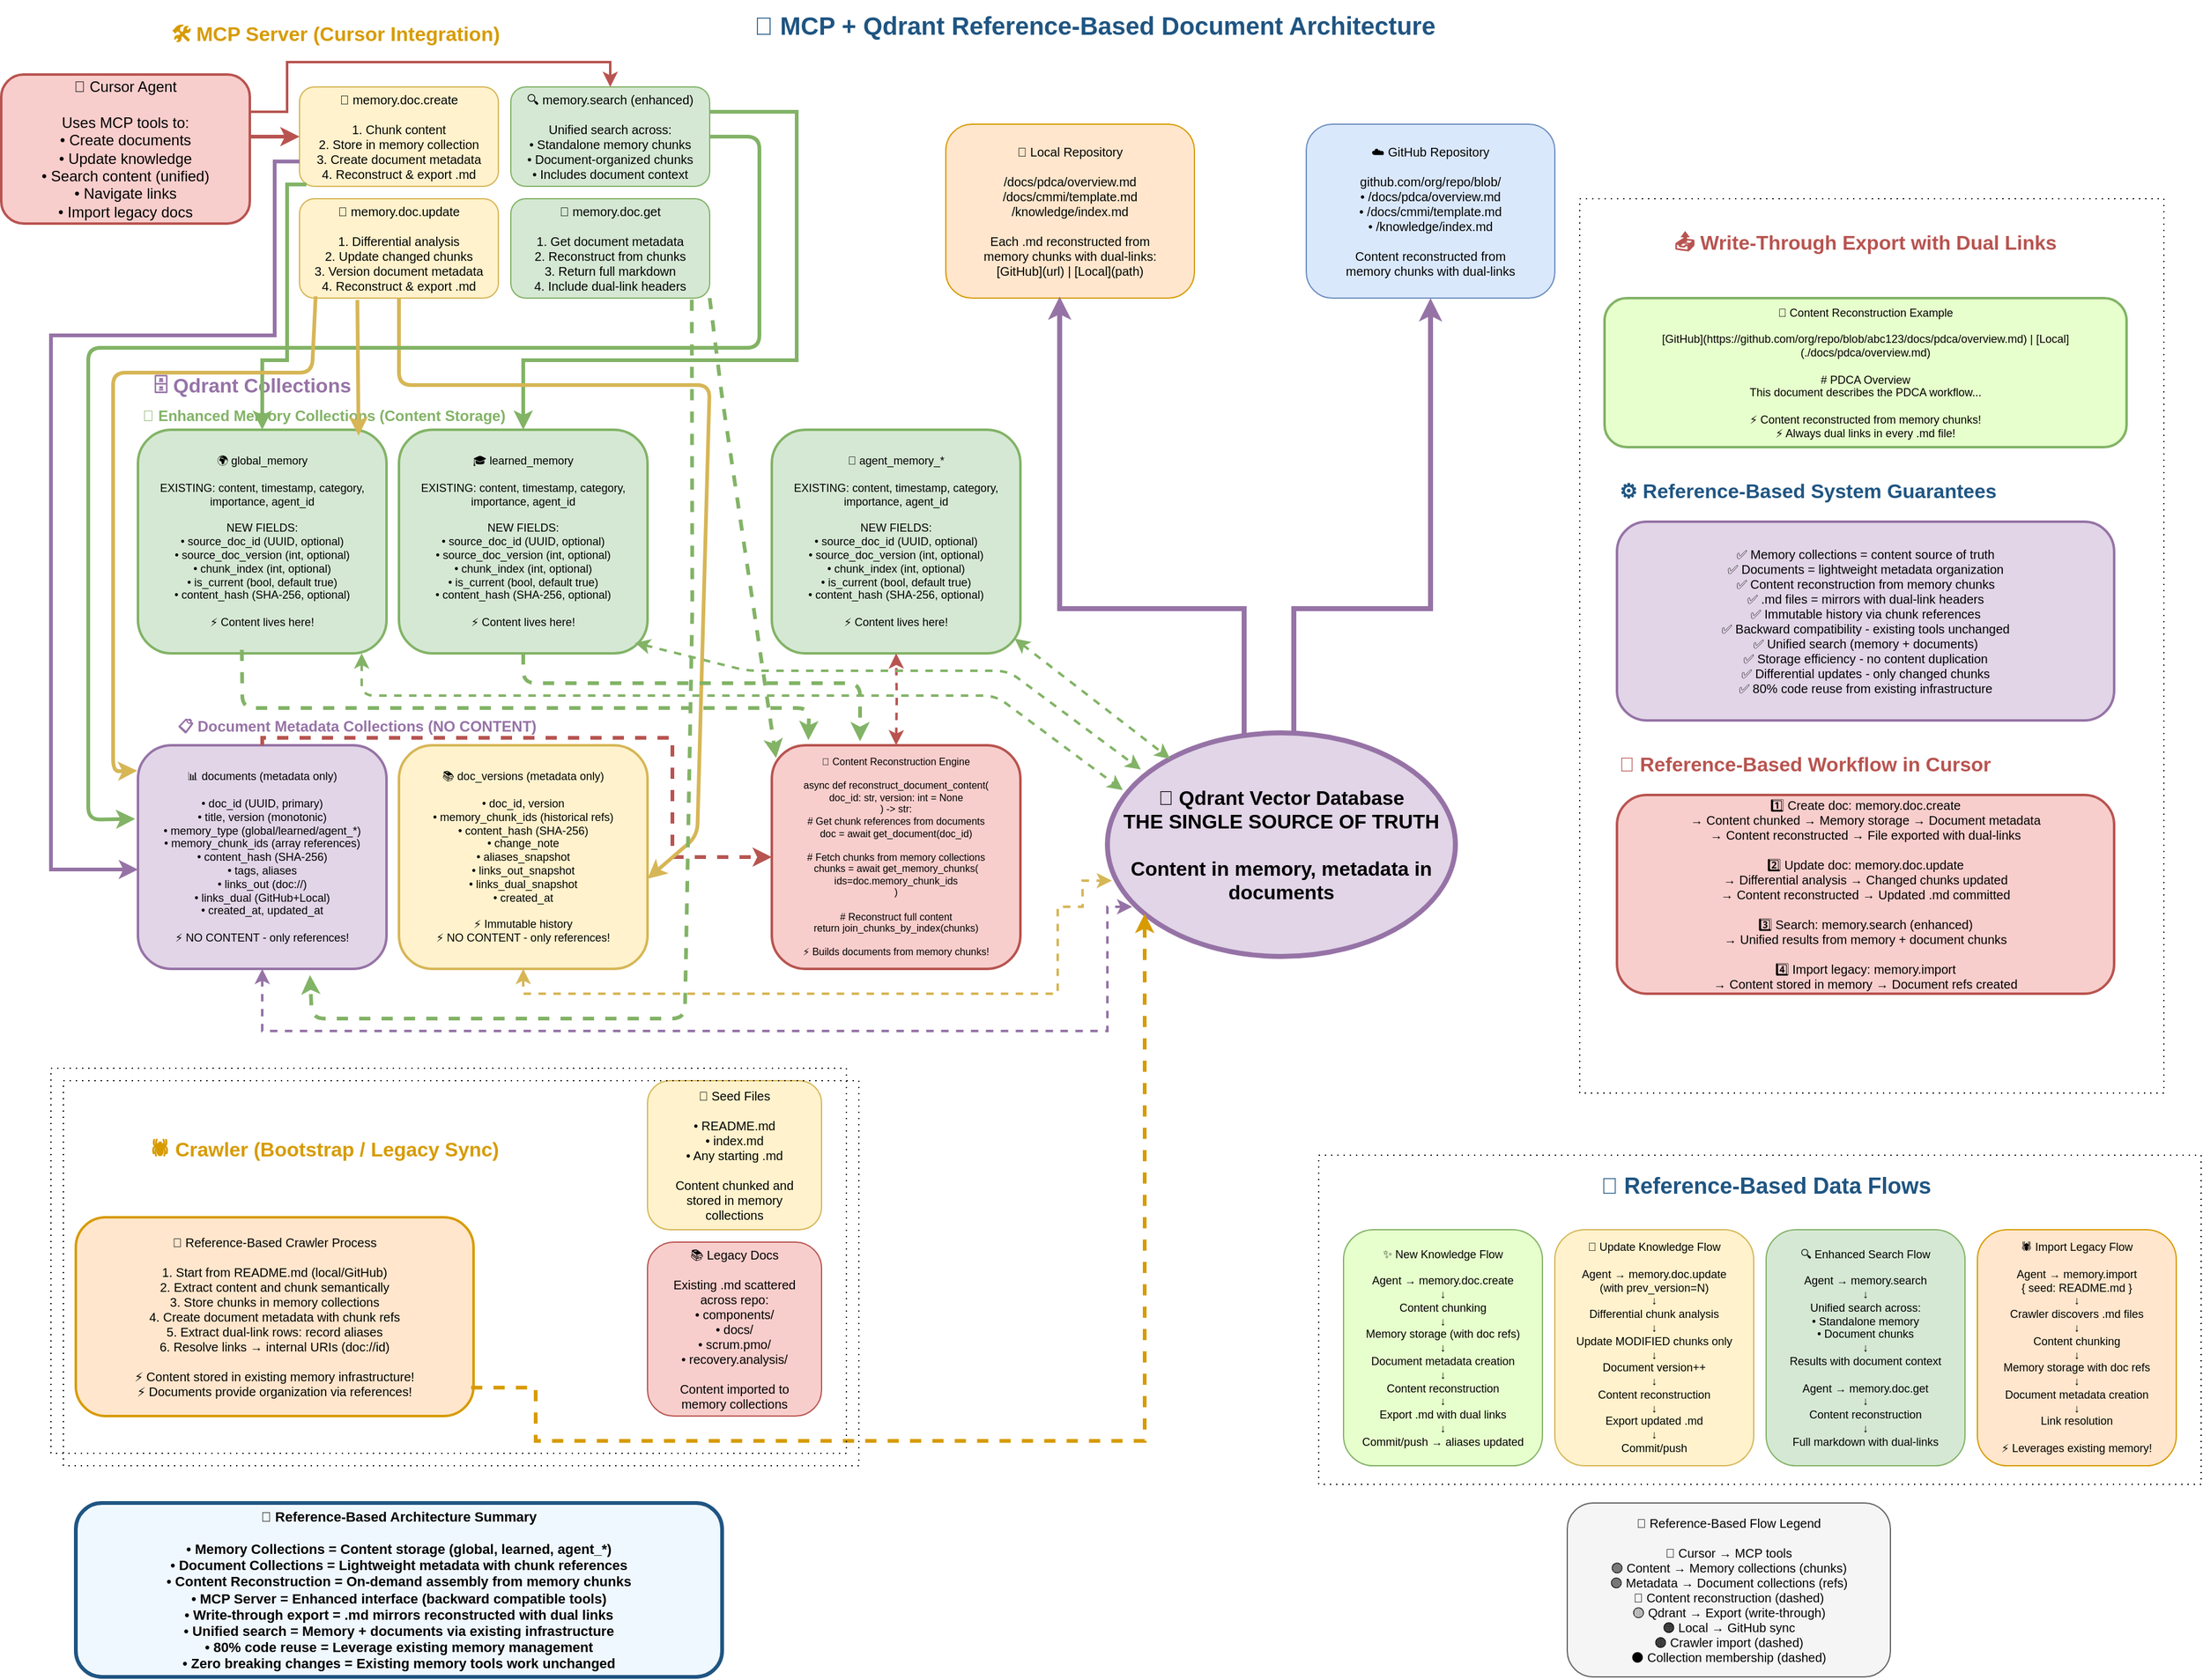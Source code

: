<mxfile>
    <diagram name="MCP + Qdrant Reference-Based Document Architecture" id="mcp-qdrant-ref-arch">
        <mxGraphModel dx="893" dy="597" grid="1" gridSize="10" guides="1" tooltips="1" connect="1" arrows="1" fold="1" page="1" pageScale="1" pageWidth="1800" pageHeight="1400" math="0" shadow="0">
            <root>
                <mxCell id="0"/>
                <mxCell id="1" parent="0"/>
                <mxCell id="title" value="🔄 MCP + Qdrant Reference-Based Document Architecture" style="text;html=1;strokeColor=none;fillColor=none;align=center;verticalAlign=middle;whiteSpace=wrap;rounded=0;fontSize=20;fontStyle=1;fontColor=#1f5582;" parent="1" vertex="1">
                    <mxGeometry x="200" y="10" width="1400" height="40" as="geometry"/>
                </mxCell>
                <mxCell id="qdrant-core" value="🧠 Qdrant Vector Database&lt;br&gt;THE SINGLE SOURCE OF TRUTH&lt;br&gt;&lt;br&gt;Content in memory, metadata in documents" style="ellipse;whiteSpace=wrap;html=1;fontSize=16;fontStyle=1;fillColor=#e1d5e7;strokeColor=#9673a6;strokeWidth=4;" parent="1" vertex="1">
                    <mxGeometry x="910" y="600" width="280" height="180" as="geometry"/>
                </mxCell>
                <mxCell id="collections-title" value="🗄️ Qdrant Collections" style="text;html=1;strokeColor=none;fillColor=none;align=center;verticalAlign=middle;whiteSpace=wrap;rounded=0;fontSize=16;fontStyle=1;fontColor=#9673a6;" parent="1" vertex="1">
                    <mxGeometry x="122" y="305" width="200" height="30" as="geometry"/>
                </mxCell>
                <mxCell id="memory-collections-title" value="💾 Enhanced Memory Collections (Content Storage)" style="text;html=1;strokeColor=none;fillColor=none;align=left;verticalAlign=middle;whiteSpace=wrap;rounded=0;fontSize=12;fontStyle=1;fontColor=#82b366;" parent="1" vertex="1">
                    <mxGeometry x="132" y="335" width="300" height="20" as="geometry"/>
                </mxCell>
                <mxCell id="global-memory-collection" value="🌍 global_memory&lt;br&gt;&lt;br&gt;EXISTING: content, timestamp, category, importance, agent_id&lt;br&gt;&lt;br&gt;NEW FIELDS:&lt;br&gt;• source_doc_id (UUID, optional)&lt;br&gt;• source_doc_version (int, optional)&lt;br&gt;• chunk_index (int, optional)&lt;br&gt;• is_current (bool, default true)&lt;br&gt;• content_hash (SHA-256, optional)&lt;br&gt;&lt;br&gt;⚡ Content lives here!" style="rounded=1;whiteSpace=wrap;html=1;fontSize=9;fillColor=#d5e8d4;strokeColor=#82b366;strokeWidth=2;" parent="1" vertex="1">
                    <mxGeometry x="130" y="356" width="200" height="180" as="geometry"/>
                </mxCell>
                <mxCell id="learned-memory-collection" value="🎓 learned_memory&lt;br&gt;&lt;br&gt;EXISTING: content, timestamp, category, importance, agent_id&lt;br&gt;&lt;br&gt;NEW FIELDS:&lt;br&gt;• source_doc_id (UUID, optional)&lt;br&gt;• source_doc_version (int, optional)&lt;br&gt;• chunk_index (int, optional)&lt;br&gt;• is_current (bool, default true)&lt;br&gt;• content_hash (SHA-256, optional)&lt;br&gt;&lt;br&gt;⚡ Content lives here!" style="rounded=1;whiteSpace=wrap;html=1;fontSize=9;fillColor=#d5e8d4;strokeColor=#82b366;strokeWidth=2;" parent="1" vertex="1">
                    <mxGeometry x="340" y="356" width="200" height="180" as="geometry"/>
                </mxCell>
                <mxCell id="agent-memory-collection" value="🤖 agent_memory_*&lt;br&gt;&lt;br&gt;EXISTING: content, timestamp, category, importance, agent_id&lt;br&gt;&lt;br&gt;NEW FIELDS:&lt;br&gt;• source_doc_id (UUID, optional)&lt;br&gt;• source_doc_version (int, optional)&lt;br&gt;• chunk_index (int, optional)&lt;br&gt;• is_current (bool, default true)&lt;br&gt;• content_hash (SHA-256, optional)&lt;br&gt;&lt;br&gt;⚡ Content lives here!" style="rounded=1;whiteSpace=wrap;html=1;fontSize=9;fillColor=#d5e8d4;strokeColor=#82b366;strokeWidth=2;" parent="1" vertex="1">
                    <mxGeometry x="640" y="356" width="200" height="180" as="geometry"/>
                </mxCell>
                <mxCell id="doc-collections-title" value="📋 Document Metadata Collections (NO CONTENT)" style="text;html=1;strokeColor=none;fillColor=none;align=left;verticalAlign=middle;whiteSpace=wrap;rounded=0;fontSize=12;fontStyle=1;fontColor=#9673a6;" parent="1" vertex="1">
                    <mxGeometry x="160" y="585" width="300" height="20" as="geometry"/>
                </mxCell>
                <mxCell id="documents-collection" value="📊 documents (metadata only)&lt;br&gt;&lt;br&gt;• doc_id (UUID, primary)&lt;br&gt;• title, version (monotonic)&lt;br&gt;• memory_type (global/learned/agent_*)&lt;br&gt;• memory_chunk_ids (array references)&lt;br&gt;• content_hash (SHA-256)&lt;br&gt;• tags, aliases&lt;br&gt;• links_out (doc://&lt;id&gt;)&lt;br&gt;• links_dual (GitHub+Local)&lt;br&gt;• created_at, updated_at&lt;br&gt;&lt;br&gt;⚡ NO CONTENT - only references!" style="rounded=1;whiteSpace=wrap;html=1;fontSize=9;fillColor=#e1d5e7;strokeColor=#9673a6;strokeWidth=2;" parent="1" vertex="1">
                    <mxGeometry x="130" y="610" width="200" height="180" as="geometry"/>
                </mxCell>
                <mxCell id="doc-versions-collection" value="📚 doc_versions (metadata only)&lt;br&gt;&lt;br&gt;• doc_id, version&lt;br&gt;• memory_chunk_ids (historical refs)&lt;br&gt;• content_hash (SHA-256)&lt;br&gt;• change_note&lt;br&gt;• aliases_snapshot&lt;br&gt;• links_out_snapshot&lt;br&gt;• links_dual_snapshot&lt;br&gt;• created_at&lt;br&gt;&lt;br&gt;⚡ Immutable history&lt;br&gt;⚡ NO CONTENT - only references!" style="rounded=1;whiteSpace=wrap;html=1;fontSize=9;fillColor=#fff2cc;strokeColor=#d6b656;strokeWidth=2;" parent="1" vertex="1">
                    <mxGeometry x="340" y="610" width="200" height="180" as="geometry"/>
                </mxCell>
                <mxCell id="reconstruction-engine" value="🔧 Content Reconstruction Engine&lt;br&gt;&lt;br&gt;async def reconstruct_document_content(&lt;br&gt;    doc_id: str, version: int = None&lt;br&gt;) -&gt; str:&lt;br&gt;    # Get chunk references from documents&lt;br&gt;    doc = await get_document(doc_id)&lt;br&gt;    &lt;br&gt;    # Fetch chunks from memory collections&lt;br&gt;    chunks = await get_memory_chunks(&lt;br&gt;        ids=doc.memory_chunk_ids&lt;br&gt;    )&lt;br&gt;    &lt;br&gt;    # Reconstruct full content&lt;br&gt;    return join_chunks_by_index(chunks)&lt;br&gt;&lt;br&gt;⚡ Builds documents from memory chunks!" style="rounded=1;whiteSpace=wrap;html=1;fontSize=8;fillColor=#f8cecc;strokeColor=#b85450;strokeWidth=2;" parent="1" vertex="1">
                    <mxGeometry x="640" y="610" width="200" height="180" as="geometry"/>
                </mxCell>
                <mxCell id="mcp-server-title" value="🛠️ MCP Server (Cursor Integration)" style="text;html=1;strokeColor=none;fillColor=none;align=center;verticalAlign=middle;whiteSpace=wrap;rounded=0;fontSize=16;fontStyle=1;fontColor=#d79b00;" parent="1" vertex="1">
                    <mxGeometry x="89" y="22" width="400" height="30" as="geometry"/>
                </mxCell>
                <mxCell id="cursor-agent" value="🤖 Cursor Agent&lt;br&gt;&lt;br&gt;Uses MCP tools to:&lt;br&gt;• Create documents&lt;br&gt;• Update knowledge&lt;br&gt;• Search content (unified)&lt;br&gt;• Navigate links&lt;br&gt;• Import legacy docs" style="rounded=1;whiteSpace=wrap;html=1;fontSize=12;fillColor=#f8cecc;strokeColor=#b85450;strokeWidth=2;" parent="1" vertex="1">
                    <mxGeometry x="20" y="70" width="200" height="120" as="geometry"/>
                </mxCell>
                <mxCell id="mcp-create" value="📝 memory.doc.create&lt;br&gt;&lt;br&gt;1. Chunk content&lt;br&gt;2. Store in memory collection&lt;br&gt;3. Create document metadata&lt;br&gt;4. Reconstruct &amp; export .md" style="rounded=1;whiteSpace=wrap;html=1;fontSize=10;fillColor=#fff2cc;strokeColor=#d6b656;" parent="1" vertex="1">
                    <mxGeometry x="260" y="80" width="160" height="80" as="geometry"/>
                </mxCell>
                <mxCell id="mcp-update" value="🔄 memory.doc.update&lt;br&gt;&lt;br&gt;1. Differential analysis&lt;br&gt;2. Update changed chunks&lt;br&gt;3. Version document metadata&lt;br&gt;4. Reconstruct &amp; export .md" style="rounded=1;whiteSpace=wrap;html=1;fontSize=10;fillColor=#fff2cc;strokeColor=#d6b656;" parent="1" vertex="1">
                    <mxGeometry x="260" y="170" width="160" height="80" as="geometry"/>
                </mxCell>
                <mxCell id="mcp-search" value="🔍 memory.search (enhanced)&lt;br&gt;&lt;br&gt;Unified search across:&lt;br&gt;• Standalone memory chunks&lt;br&gt;• Document-organized chunks&lt;br&gt;• Includes document context" style="rounded=1;whiteSpace=wrap;html=1;fontSize=10;fillColor=#d5e8d4;strokeColor=#82b366;" parent="1" vertex="1">
                    <mxGeometry x="430" y="80" width="160" height="80" as="geometry"/>
                </mxCell>
                <mxCell id="mcp-get" value="📖 memory.doc.get&lt;br&gt;&lt;br&gt;1. Get document metadata&lt;br&gt;2. Reconstruct from chunks&lt;br&gt;3. Return full markdown&lt;br&gt;4. Include dual-link headers" style="rounded=1;whiteSpace=wrap;html=1;fontSize=10;fillColor=#d5e8d4;strokeColor=#82b366;" parent="1" vertex="1">
                    <mxGeometry x="430" y="170" width="160" height="80" as="geometry"/>
                </mxCell>
                <mxCell id="write-through-title" value="📤 Write-Through Export with Dual Links" style="text;html=1;strokeColor=none;fillColor=none;align=center;verticalAlign=middle;whiteSpace=wrap;rounded=0;fontSize=16;fontStyle=1;fontColor=#b85450;" parent="1" vertex="1">
                    <mxGeometry x="1320" y="190" width="400" height="30" as="geometry"/>
                </mxCell>
                <mxCell id="local-repo" value="📁 Local Repository&lt;br&gt;&lt;br&gt;/docs/pdca/overview.md&lt;br&gt;/docs/cmmi/template.md&lt;br&gt;/knowledge/index.md&lt;br&gt;&lt;br&gt;Each .md reconstructed from&lt;br&gt;memory chunks with dual-links:&lt;br&gt;[GitHub](url) | [Local](path)" style="rounded=1;whiteSpace=wrap;html=1;fontSize=10;fillColor=#ffe6cc;strokeColor=#d79b00;" parent="1" vertex="1">
                    <mxGeometry x="780" y="110" width="200" height="140" as="geometry"/>
                </mxCell>
                <mxCell id="dual-link-example" value="📄 Content Reconstruction Example&lt;br&gt;&lt;br&gt;[GitHub](https://github.com/org/repo/blob/abc123/docs/pdca/overview.md) | [Local](./docs/pdca/overview.md)&lt;br&gt;&lt;br&gt;# PDCA Overview&lt;br&gt;This document describes the PDCA workflow...&lt;br&gt;&lt;br&gt;⚡ Content reconstructed from memory chunks!&lt;br&gt;⚡ Always dual links in every .md file!" style="rounded=1;whiteSpace=wrap;html=1;fontSize=9;fillColor=#e6ffcc;strokeColor=#82b366;strokeWidth=2;" parent="1" vertex="1">
                    <mxGeometry x="1310" y="250" width="420" height="120" as="geometry"/>
                </mxCell>
                <mxCell id="crawler-title" value="🕷️ Crawler (Bootstrap / Legacy Sync)" style="text;html=1;strokeColor=none;fillColor=none;align=center;verticalAlign=middle;whiteSpace=wrap;rounded=0;fontSize=16;fontStyle=1;fontColor=#d79b00;" parent="1" vertex="1">
                    <mxGeometry x="80" y="920" width="400" height="30" as="geometry"/>
                </mxCell>
                <mxCell id="crawler-process" value="🎯 Reference-Based Crawler Process&lt;br&gt;&lt;br&gt;1. Start from README.md (local/GitHub)&lt;br&gt;2. Extract content and chunk semantically&lt;br&gt;3. Store chunks in memory collections&lt;br&gt;4. Create document metadata with chunk refs&lt;br&gt;5. Extract dual-link rows: record aliases&lt;br&gt;6. Resolve links → internal URIs (doc://id)&lt;br&gt;&lt;br&gt;⚡ Content stored in existing memory infrastructure!&lt;br&gt;⚡ Documents provide organization via references!" style="rounded=1;whiteSpace=wrap;html=1;fontSize=10;fillColor=#ffe6cc;strokeColor=#d79b00;strokeWidth=2;" parent="1" vertex="1">
                    <mxGeometry x="80" y="990" width="320" height="160" as="geometry"/>
                </mxCell>
                <mxCell id="seed-files" value="🌱 Seed Files&lt;br&gt;&lt;br&gt;• README.md&lt;br&gt;• index.md&lt;br&gt;• Any starting .md&lt;br&gt;&lt;br&gt;Content chunked and&lt;br&gt;stored in memory&lt;br&gt;collections" style="rounded=1;whiteSpace=wrap;html=1;fontSize=10;fillColor=#fff2cc;strokeColor=#d6b656;" parent="1" vertex="1">
                    <mxGeometry x="540" y="880" width="140" height="120" as="geometry"/>
                </mxCell>
                <mxCell id="legacy-docs" value="📚 Legacy Docs&lt;br&gt;&lt;br&gt;Existing .md scattered&lt;br&gt;across repo:&lt;br&gt;• components/&lt;br&gt;• docs/&lt;br&gt;• scrum.pmo/&lt;br&gt;• recovery.analysis/&lt;br&gt;&lt;br&gt;Content imported to&lt;br&gt;memory collections" style="rounded=1;whiteSpace=wrap;html=1;fontSize=10;fillColor=#f8cecc;strokeColor=#b85450;" parent="1" vertex="1">
                    <mxGeometry x="540" y="1010" width="140" height="140" as="geometry"/>
                </mxCell>
                <mxCell id="data-flows-title" value="🔄 Reference-Based Data Flows" style="text;html=1;strokeColor=none;fillColor=none;align=center;verticalAlign=middle;whiteSpace=wrap;rounded=0;fontSize=18;fontStyle=1;fontColor=#1f5582;" parent="1" vertex="1">
                    <mxGeometry x="1290" y="950" width="300" height="30" as="geometry"/>
                </mxCell>
                <mxCell id="new-knowledge-flow" value="✨ New Knowledge Flow&lt;br&gt;&lt;br&gt;Agent → memory.doc.create&lt;br&gt;↓&lt;br&gt;Content chunking&lt;br&gt;↓&lt;br&gt;Memory storage (with doc refs)&lt;br&gt;↓&lt;br&gt;Document metadata creation&lt;br&gt;↓&lt;br&gt;Content reconstruction&lt;br&gt;↓&lt;br&gt;Export .md with dual links&lt;br&gt;↓&lt;br&gt;Commit/push → aliases updated" style="rounded=1;whiteSpace=wrap;html=1;fontSize=9;fillColor=#e6ffcc;strokeColor=#82b366;" parent="1" vertex="1">
                    <mxGeometry x="1100" y="1000" width="160" height="190" as="geometry"/>
                </mxCell>
                <mxCell id="update-knowledge-flow" value="🔄 Update Knowledge Flow&lt;br&gt;&lt;br&gt;Agent → memory.doc.update&lt;br&gt;(with prev_version=N)&lt;br&gt;↓&lt;br&gt;Differential chunk analysis&lt;br&gt;↓&lt;br&gt;Update MODIFIED chunks only&lt;br&gt;↓&lt;br&gt;Document version++&lt;br&gt;↓&lt;br&gt;Content reconstruction&lt;br&gt;↓&lt;br&gt;Export updated .md&lt;br&gt;↓&lt;br&gt;Commit/push" style="rounded=1;whiteSpace=wrap;html=1;fontSize=9;fillColor=#fff2cc;strokeColor=#d6b656;" parent="1" vertex="1">
                    <mxGeometry x="1270" y="1000" width="160" height="190" as="geometry"/>
                </mxCell>
                <mxCell id="retrieve-knowledge-flow" value="🔍 Enhanced Search Flow&lt;br&gt;&lt;br&gt;Agent → memory.search&lt;br&gt;↓&lt;br&gt;Unified search across:&lt;br&gt;• Standalone memory&lt;br&gt;• Document chunks&lt;br&gt;↓&lt;br&gt;Results with document context&lt;br&gt;&lt;br&gt;Agent → memory.doc.get&lt;br&gt;↓&lt;br&gt;Content reconstruction&lt;br&gt;↓&lt;br&gt;Full markdown with dual-links" style="rounded=1;whiteSpace=wrap;html=1;fontSize=9;fillColor=#d5e8d4;strokeColor=#82b366;" parent="1" vertex="1">
                    <mxGeometry x="1440" y="1000" width="160" height="190" as="geometry"/>
                </mxCell>
                <mxCell id="import-legacy-flow" value="🕷️ Import Legacy Flow&lt;br&gt;&lt;br&gt;Agent → memory.import&lt;br&gt;{ seed: README.md }&lt;br&gt;↓&lt;br&gt;Crawler discovers .md files&lt;br&gt;↓&lt;br&gt;Content chunking&lt;br&gt;↓&lt;br&gt;Memory storage with doc refs&lt;br&gt;↓&lt;br&gt;Document metadata creation&lt;br&gt;↓&lt;br&gt;Link resolution&lt;br&gt;&lt;br&gt;⚡ Leverages existing memory!" style="rounded=1;whiteSpace=wrap;html=1;fontSize=9;fillColor=#ffe6cc;strokeColor=#d79b00;" parent="1" vertex="1">
                    <mxGeometry x="1610" y="1000" width="160" height="190" as="geometry"/>
                </mxCell>
                <mxCell id="guarantees-title" value="⚙️ Reference-Based System Guarantees" style="text;html=1;strokeColor=none;fillColor=none;align=left;verticalAlign=middle;whiteSpace=wrap;rounded=0;fontSize=16;fontStyle=1;fontColor=#1f5582;" parent="1" vertex="1">
                    <mxGeometry x="1320" y="390" width="350" height="30" as="geometry"/>
                </mxCell>
                <mxCell id="guarantees-list" value="✅ Memory collections = content source of truth&lt;br&gt;✅ Documents = lightweight metadata organization&lt;br&gt;✅ Content reconstruction from memory chunks&lt;br&gt;✅ .md files = mirrors with dual-link headers&lt;br&gt;✅ Immutable history via chunk references&lt;br&gt;✅ Backward compatibility - existing tools unchanged&lt;br&gt;✅ Unified search (memory + documents)&lt;br&gt;✅ Storage efficiency - no content duplication&lt;br&gt;✅ Differential updates - only changed chunks&lt;br&gt;✅ 80% code reuse from existing infrastructure" style="rounded=1;whiteSpace=wrap;html=1;fontSize=10;fillColor=#e1d5e7;strokeColor=#9673a6;strokeWidth=2;" parent="1" vertex="1">
                    <mxGeometry x="1320" y="430" width="400" height="160" as="geometry"/>
                </mxCell>
                <mxCell id="typical-workflow-title" value="🚀 Reference-Based Workflow in Cursor" style="text;html=1;strokeColor=none;fillColor=none;align=left;verticalAlign=middle;whiteSpace=wrap;rounded=0;fontSize=16;fontStyle=1;fontColor=#b85450;" parent="1" vertex="1">
                    <mxGeometry x="1320" y="610" width="350" height="30" as="geometry"/>
                </mxCell>
                <mxCell id="workflow-steps" value="1️⃣ Create doc: memory.doc.create&lt;br&gt;   → Content chunked → Memory storage → Document metadata&lt;br&gt;   → Content reconstructed → File exported with dual-links&lt;br&gt;&lt;br&gt;2️⃣ Update doc: memory.doc.update&lt;br&gt;   → Differential analysis → Changed chunks updated&lt;br&gt;   → Content reconstructed → Updated .md committed&lt;br&gt;&lt;br&gt;3️⃣ Search: memory.search (enhanced)&lt;br&gt;   → Unified results from memory + document chunks&lt;br&gt;&lt;br&gt;4️⃣ Import legacy: memory.import&lt;br&gt;   → Content stored in memory → Document refs created" style="rounded=1;whiteSpace=wrap;html=1;fontSize=10;fillColor=#f8cecc;strokeColor=#b85450;strokeWidth=2;" parent="1" vertex="1">
                    <mxGeometry x="1320" y="650" width="400" height="160" as="geometry"/>
                </mxCell>
                <mxCell id="flow-cursor-to-create" style="edgeStyle=orthogonalEdgeStyle;rounded=0;orthogonalLoop=1;jettySize=auto;html=1;strokeColor=#b85450;strokeWidth=3;" parent="1" source="cursor-agent" target="mcp-create" edge="1">
                    <mxGeometry relative="1" as="geometry">
                        <Array as="points">
                            <mxPoint x="230" y="120"/>
                            <mxPoint x="230" y="120"/>
                        </Array>
                    </mxGeometry>
                </mxCell>
                <mxCell id="flow-cursor-to-search" style="edgeStyle=orthogonalEdgeStyle;rounded=0;orthogonalLoop=1;jettySize=auto;html=1;strokeColor=#b85450;strokeWidth=2;" parent="1" source="cursor-agent" target="mcp-search" edge="1">
                    <mxGeometry relative="1" as="geometry">
                        <Array as="points">
                            <mxPoint x="250" y="100"/>
                            <mxPoint x="250" y="60"/>
                            <mxPoint x="510" y="60"/>
                        </Array>
                    </mxGeometry>
                </mxCell>
                <mxCell id="flow-create-to-memory" style="edgeStyle=orthogonalEdgeStyle;rounded=0;orthogonalLoop=1;jettySize=auto;html=1;strokeColor=#82b366;strokeWidth=3;exitX=0.035;exitY=0.981;exitDx=0;exitDy=0;exitPerimeter=0;" parent="1" source="mcp-create" target="global-memory-collection" edge="1">
                    <mxGeometry relative="1" as="geometry">
                        <Array as="points">
                            <mxPoint x="250" y="158"/>
                            <mxPoint x="250" y="300"/>
                            <mxPoint x="230" y="300"/>
                        </Array>
                    </mxGeometry>
                </mxCell>
                <mxCell id="flow-create-to-docs" style="edgeStyle=orthogonalEdgeStyle;rounded=0;orthogonalLoop=1;jettySize=auto;html=1;strokeColor=#9673a6;strokeWidth=3;" parent="1" source="mcp-create" target="documents-collection" edge="1">
                    <mxGeometry relative="1" as="geometry">
                        <Array as="points">
                            <mxPoint x="240" y="140"/>
                            <mxPoint x="240" y="280"/>
                            <mxPoint x="60" y="280"/>
                            <mxPoint x="60" y="710"/>
                        </Array>
                    </mxGeometry>
                </mxCell>
                <mxCell id="flow-search-to-memory" style="edgeStyle=orthogonalEdgeStyle;rounded=0;orthogonalLoop=1;jettySize=auto;html=1;strokeColor=#82b366;strokeWidth=3;" parent="1" source="mcp-search" target="learned-memory-collection" edge="1">
                    <mxGeometry relative="1" as="geometry">
                        <Array as="points">
                            <mxPoint x="660" y="100"/>
                            <mxPoint x="660" y="300"/>
                            <mxPoint x="440" y="300"/>
                        </Array>
                    </mxGeometry>
                </mxCell>
                <mxCell id="flow-reconstruction" style="edgeStyle=orthogonalEdgeStyle;rounded=0;orthogonalLoop=1;jettySize=auto;html=1;strokeColor=#b85450;strokeWidth=3;dashed=1;" parent="1" source="documents-collection" target="reconstruction-engine" edge="1">
                    <mxGeometry relative="1" as="geometry">
                        <Array as="points">
                            <mxPoint x="230" y="604"/>
                            <mxPoint x="560" y="604"/>
                            <mxPoint x="560" y="700"/>
                        </Array>
                    </mxGeometry>
                </mxCell>
                <mxCell id="flow-reconstruction-to-memory" style="edgeStyle=orthogonalEdgeStyle;rounded=0;orthogonalLoop=1;jettySize=auto;html=1;strokeColor=#b85450;strokeWidth=2;dashed=1;startArrow=classic;startFill=1;entryX=0.5;entryY=1;entryDx=0;entryDy=0;" parent="1" edge="1" target="agent-memory-collection">
                    <mxGeometry relative="1" as="geometry">
                        <Array as="points"/>
                        <mxPoint x="740.0" y="610" as="sourcePoint"/>
                        <mxPoint x="740.0" y="570" as="targetPoint"/>
                    </mxGeometry>
                </mxCell>
                <mxCell id="flow-crawler-to-qdrant" style="edgeStyle=orthogonalEdgeStyle;rounded=0;orthogonalLoop=1;jettySize=auto;html=1;strokeColor=#d79b00;strokeWidth=3;dashed=1;exitX=0.994;exitY=0.857;exitDx=0;exitDy=0;exitPerimeter=0;" parent="1" source="crawler-process" target="qdrant-core" edge="1">
                    <mxGeometry relative="1" as="geometry">
                        <Array as="points">
                            <mxPoint x="450" y="1127"/>
                            <mxPoint x="450" y="1170"/>
                            <mxPoint x="940" y="1170"/>
                        </Array>
                    </mxGeometry>
                </mxCell>
                <mxCell id="collections-to-core4" style="edgeStyle=orthogonalEdgeStyle;rounded=0;orthogonalLoop=1;jettySize=auto;html=1;strokeColor=#9673a6;strokeWidth=2;dashed=1;startArrow=classic;startFill=1;" parent="1" source="documents-collection" edge="1">
                    <mxGeometry relative="1" as="geometry">
                        <Array as="points">
                            <mxPoint x="230" y="840"/>
                            <mxPoint x="910" y="840"/>
                            <mxPoint x="910" y="740"/>
                        </Array>
                        <mxPoint x="930" y="740" as="targetPoint"/>
                    </mxGeometry>
                </mxCell>
                <mxCell id="collections-to-core5" style="edgeStyle=orthogonalEdgeStyle;rounded=0;orthogonalLoop=1;jettySize=auto;html=1;strokeColor=#d6b656;strokeWidth=2;dashed=1;entryX=0.013;entryY=0.661;entryDx=0;entryDy=0;entryPerimeter=0;startArrow=classic;startFill=1;" parent="1" source="doc-versions-collection" target="qdrant-core" edge="1">
                    <mxGeometry relative="1" as="geometry">
                        <Array as="points">
                            <mxPoint x="440" y="810"/>
                            <mxPoint x="870" y="810"/>
                            <mxPoint x="870" y="740"/>
                            <mxPoint x="890" y="740"/>
                            <mxPoint x="890" y="719"/>
                        </Array>
                        <mxPoint x="910" y="720" as="targetPoint"/>
                    </mxGeometry>
                </mxCell>
                <mxCell id="export-flow1" style="edgeStyle=orthogonalEdgeStyle;rounded=0;orthogonalLoop=1;jettySize=auto;html=1;strokeColor=#9673a6;strokeWidth=4;" parent="1" source="qdrant-core" target="github-repo" edge="1">
                    <mxGeometry relative="1" as="geometry">
                        <Array as="points">
                            <mxPoint x="1060" y="500"/>
                            <mxPoint x="1170" y="500"/>
                        </Array>
                        <mxPoint x="1050" y="600" as="sourcePoint"/>
                        <mxPoint x="1140" y="180" as="targetPoint"/>
                    </mxGeometry>
                </mxCell>
                <mxCell id="github-repo" value="☁️ GitHub Repository&lt;br&gt;&lt;br&gt;github.com/org/repo/blob/&lt;br&gt;• /docs/pdca/overview.md&lt;br&gt;• /docs/cmmi/template.md&lt;br&gt;• /knowledge/index.md&lt;br&gt;&lt;br&gt;Content reconstructed from&lt;br&gt;memory chunks with dual-links" style="rounded=1;whiteSpace=wrap;html=1;fontSize=10;fillColor=#dae8fc;strokeColor=#6c8ebf;" parent="1" vertex="1">
                    <mxGeometry x="1070" y="110" width="200" height="140" as="geometry"/>
                </mxCell>
                <mxCell id="export-flow2" style="edgeStyle=orthogonalEdgeStyle;rounded=0;orthogonalLoop=1;jettySize=auto;html=1;strokeColor=#9673a6;strokeWidth=4;entryX=0.458;entryY=0.991;entryDx=0;entryDy=0;entryPerimeter=0;" parent="1" target="local-repo" edge="1">
                    <mxGeometry relative="1" as="geometry">
                        <Array as="points">
                            <mxPoint x="1020" y="500"/>
                            <mxPoint x="872" y="500"/>
                        </Array>
                        <mxPoint x="1020" y="601" as="sourcePoint"/>
                        <mxPoint x="1130" y="251" as="targetPoint"/>
                    </mxGeometry>
                </mxCell>
                <mxCell id="architecture-summary" value="🎯 Reference-Based Architecture Summary&lt;br&gt;&lt;br&gt;• Memory Collections = Content storage (global, learned, agent_*)&lt;br&gt;• Document Collections = Lightweight metadata with chunk references&lt;br&gt;• Content Reconstruction = On-demand assembly from memory chunks&lt;br&gt;• MCP Server = Enhanced interface (backward compatible tools)&lt;br&gt;• Write-through export = .md mirrors reconstructed with dual links&lt;br&gt;• Unified search = Memory + documents via existing infrastructure&lt;br&gt;• 80% code reuse = Leverage existing memory management&lt;br&gt;• Zero breaking changes = Existing memory tools work unchanged" style="rounded=1;whiteSpace=wrap;html=1;fontSize=11;fillColor=#f0f8ff;strokeColor=#1f5582;strokeWidth=3;fontStyle=1;" parent="1" vertex="1">
                    <mxGeometry x="80" y="1220" width="520" height="140" as="geometry"/>
                </mxCell>
                <mxCell id="flow-legend" value="🎨 Reference-Based Flow Legend&lt;br&gt;&lt;br&gt;🔴 Cursor → MCP tools&lt;br&gt;🟢 Content → Memory collections (chunks)&lt;br&gt;🟣 Metadata → Document collections (refs)&lt;br&gt;🔵 Content reconstruction (dashed)&lt;br&gt;🟡 Qdrant → Export (write-through)&lt;br&gt;🟠 Local → GitHub sync&lt;br&gt;🟤 Crawler import (dashed)&lt;br&gt;⚫ Collection membership (dashed)" style="rounded=1;whiteSpace=wrap;html=1;fontSize=10;fillColor=#f5f5f5;strokeColor=#666666;" parent="1" vertex="1">
                    <mxGeometry x="1280" y="1220" width="260" height="140" as="geometry"/>
                </mxCell>
                <mxCell id="section-crawler" value="" style="rounded=0;whiteSpace=wrap;html=1;fillColor=none;dashed=1;dashPattern=1 4;" parent="1" vertex="1">
                    <mxGeometry x="60" y="870" width="640" height="310" as="geometry"/>
                </mxCell>
                <mxCell id="section-flows" value="" style="rounded=0;whiteSpace=wrap;html=1;fillColor=none;dashed=1;dashPattern=1 4;" parent="1" vertex="1">
                    <mxGeometry x="1080" y="940" width="710" height="265" as="geometry"/>
                </mxCell>
                <mxCell id="section-export" value="" style="rounded=0;whiteSpace=wrap;html=1;fillColor=none;dashed=1;dashPattern=1 4;" parent="1" vertex="1">
                    <mxGeometry x="1290" y="170" width="470" height="720" as="geometry"/>
                </mxCell>
                <mxCell id="2" value="" style="endArrow=classic;html=1;exitX=0.977;exitY=0.934;exitDx=0;exitDy=0;exitPerimeter=0;strokeWidth=2;fillColor=#d5e8d4;strokeColor=#82b366;dashed=1;startArrow=classic;startFill=1;" parent="1" source="agent-memory-collection" target="qdrant-core" edge="1">
                    <mxGeometry width="50" height="50" relative="1" as="geometry">
                        <mxPoint x="900" y="570" as="sourcePoint"/>
                        <mxPoint x="950" y="520" as="targetPoint"/>
                    </mxGeometry>
                </mxCell>
                <mxCell id="3" value="" style="endArrow=classic;html=1;exitX=0.977;exitY=0.934;exitDx=0;exitDy=0;exitPerimeter=0;strokeWidth=2;fillColor=#d5e8d4;strokeColor=#82b366;dashed=1;entryX=0.096;entryY=0.164;entryDx=0;entryDy=0;entryPerimeter=0;startArrow=classic;startFill=1;" parent="1" target="qdrant-core" edge="1">
                    <mxGeometry width="50" height="50" relative="1" as="geometry">
                        <mxPoint x="530" y="527.5" as="sourcePoint"/>
                        <mxPoint x="655" y="624.5" as="targetPoint"/>
                        <Array as="points">
                            <mxPoint x="620" y="550"/>
                            <mxPoint x="830" y="550"/>
                        </Array>
                    </mxGeometry>
                </mxCell>
                <mxCell id="4" value="" style="endArrow=classic;html=1;exitX=0.977;exitY=0.934;exitDx=0;exitDy=0;exitPerimeter=0;strokeWidth=2;fillColor=#d5e8d4;strokeColor=#82b366;dashed=1;entryX=0.044;entryY=0.256;entryDx=0;entryDy=0;entryPerimeter=0;startArrow=classic;startFill=1;" parent="1" target="qdrant-core" edge="1">
                    <mxGeometry width="50" height="50" relative="1" as="geometry">
                        <mxPoint x="310" y="536" as="sourcePoint"/>
                        <mxPoint x="717" y="638.5" as="targetPoint"/>
                        <Array as="points">
                            <mxPoint x="310" y="570"/>
                            <mxPoint x="820" y="570"/>
                        </Array>
                    </mxGeometry>
                </mxCell>
                <mxCell id="7" value="" style="endArrow=classic;html=1;exitX=0.5;exitY=1;exitDx=0;exitDy=0;entryX=1;entryY=0.597;entryDx=0;entryDy=0;entryPerimeter=0;fillColor=#fff2cc;strokeColor=#d6b656;strokeWidth=3;" edge="1" parent="1" source="mcp-update" target="doc-versions-collection">
                    <mxGeometry width="50" height="50" relative="1" as="geometry">
                        <mxPoint x="340" y="350" as="sourcePoint"/>
                        <mxPoint x="390" y="300" as="targetPoint"/>
                        <Array as="points">
                            <mxPoint x="340" y="320"/>
                            <mxPoint x="590" y="320"/>
                            <mxPoint x="580" y="683"/>
                        </Array>
                    </mxGeometry>
                </mxCell>
                <mxCell id="8" value="" style="endArrow=classic;html=1;exitX=0.91;exitY=1.016;exitDx=0;exitDy=0;exitPerimeter=0;entryX=0.692;entryY=1.028;entryDx=0;entryDy=0;entryPerimeter=0;dashed=1;fillColor=#d5e8d4;strokeColor=#82b366;strokeWidth=3;" edge="1" parent="1" source="mcp-get" target="documents-collection">
                    <mxGeometry width="50" height="50" relative="1" as="geometry">
                        <mxPoint x="410" y="500" as="sourcePoint"/>
                        <mxPoint x="460" y="450" as="targetPoint"/>
                        <Array as="points">
                            <mxPoint x="576" y="500"/>
                            <mxPoint x="570" y="830"/>
                            <mxPoint x="270" y="830"/>
                        </Array>
                    </mxGeometry>
                </mxCell>
                <mxCell id="9" value="" style="endArrow=classic;html=1;exitX=1;exitY=1;exitDx=0;exitDy=0;entryX=0.017;entryY=0.057;entryDx=0;entryDy=0;entryPerimeter=0;strokeWidth=3;dashed=1;fillColor=#d5e8d4;strokeColor=#82b366;" edge="1" parent="1" source="mcp-get" target="reconstruction-engine">
                    <mxGeometry width="50" height="50" relative="1" as="geometry">
                        <mxPoint x="410" y="600" as="sourcePoint"/>
                        <mxPoint x="460" y="550" as="targetPoint"/>
                        <Array as="points">
                            <mxPoint x="600" y="330"/>
                        </Array>
                    </mxGeometry>
                </mxCell>
                <mxCell id="10" value="" style="endArrow=classic;html=1;exitX=1;exitY=0.5;exitDx=0;exitDy=0;entryX=-0.011;entryY=0.329;entryDx=0;entryDy=0;entryPerimeter=0;strokeWidth=3;fillColor=#d5e8d4;strokeColor=#82b366;" edge="1" parent="1" source="mcp-search" target="documents-collection">
                    <mxGeometry width="50" height="50" relative="1" as="geometry">
                        <mxPoint x="480" y="520" as="sourcePoint"/>
                        <mxPoint x="530" y="470" as="targetPoint"/>
                        <Array as="points">
                            <mxPoint x="630" y="120"/>
                            <mxPoint x="630" y="210"/>
                            <mxPoint x="630" y="290"/>
                            <mxPoint x="90" y="290"/>
                            <mxPoint x="90" y="670"/>
                        </Array>
                    </mxGeometry>
                </mxCell>
                <mxCell id="11" value="" style="endArrow=classic;html=1;exitX=0.418;exitY=0.984;exitDx=0;exitDy=0;exitPerimeter=0;entryX=0.147;entryY=-0.023;entryDx=0;entryDy=0;entryPerimeter=0;fillColor=#d5e8d4;strokeColor=#82b366;dashed=1;strokeWidth=3;" edge="1" parent="1" source="global-memory-collection" target="reconstruction-engine">
                    <mxGeometry width="50" height="50" relative="1" as="geometry">
                        <mxPoint x="300" y="600" as="sourcePoint"/>
                        <mxPoint x="350" y="550" as="targetPoint"/>
                        <Array as="points">
                            <mxPoint x="214" y="580"/>
                            <mxPoint x="670" y="580"/>
                        </Array>
                    </mxGeometry>
                </mxCell>
                <mxCell id="12" value="" style="endArrow=classic;html=1;exitX=0.5;exitY=1;exitDx=0;exitDy=0;entryX=0.355;entryY=-0.018;entryDx=0;entryDy=0;entryPerimeter=0;fillColor=#d5e8d4;strokeColor=#82b366;strokeWidth=3;dashed=1;" edge="1" parent="1" source="learned-memory-collection" target="reconstruction-engine">
                    <mxGeometry width="50" height="50" relative="1" as="geometry">
                        <mxPoint x="300" y="600" as="sourcePoint"/>
                        <mxPoint x="350" y="550" as="targetPoint"/>
                        <Array as="points">
                            <mxPoint x="440" y="560"/>
                            <mxPoint x="711" y="560"/>
                        </Array>
                    </mxGeometry>
                </mxCell>
                <mxCell id="13" value="" style="rounded=0;whiteSpace=wrap;html=1;fillColor=none;dashed=1;dashPattern=1 4;" vertex="1" parent="1">
                    <mxGeometry x="70" y="880" width="640" height="310" as="geometry"/>
                </mxCell>
                <mxCell id="15" value="" style="endArrow=classic;html=1;exitX=0.291;exitY=1.019;exitDx=0;exitDy=0;exitPerimeter=0;entryX=0.585;entryY=1.291;entryDx=0;entryDy=0;entryPerimeter=0;fillColor=#fff2cc;strokeColor=#d6b656;strokeWidth=3;" edge="1" parent="1" source="mcp-update" target="memory-collections-title">
                    <mxGeometry width="50" height="50" relative="1" as="geometry">
                        <mxPoint x="540" y="430" as="sourcePoint"/>
                        <mxPoint x="590" y="380" as="targetPoint"/>
                    </mxGeometry>
                </mxCell>
                <mxCell id="16" value="" style="endArrow=classic;html=1;exitX=0.081;exitY=0.982;exitDx=0;exitDy=0;exitPerimeter=0;entryX=-0.003;entryY=0.114;entryDx=0;entryDy=0;entryPerimeter=0;fillColor=#fff2cc;strokeColor=#d6b656;strokeWidth=3;" edge="1" parent="1" source="mcp-update" target="documents-collection">
                    <mxGeometry width="50" height="50" relative="1" as="geometry">
                        <mxPoint x="540" y="500" as="sourcePoint"/>
                        <mxPoint x="590" y="450" as="targetPoint"/>
                        <Array as="points">
                            <mxPoint x="270" y="310"/>
                            <mxPoint x="110" y="310"/>
                            <mxPoint x="110" y="631"/>
                        </Array>
                    </mxGeometry>
                </mxCell>
            </root>
        </mxGraphModel>
    </diagram>
</mxfile>